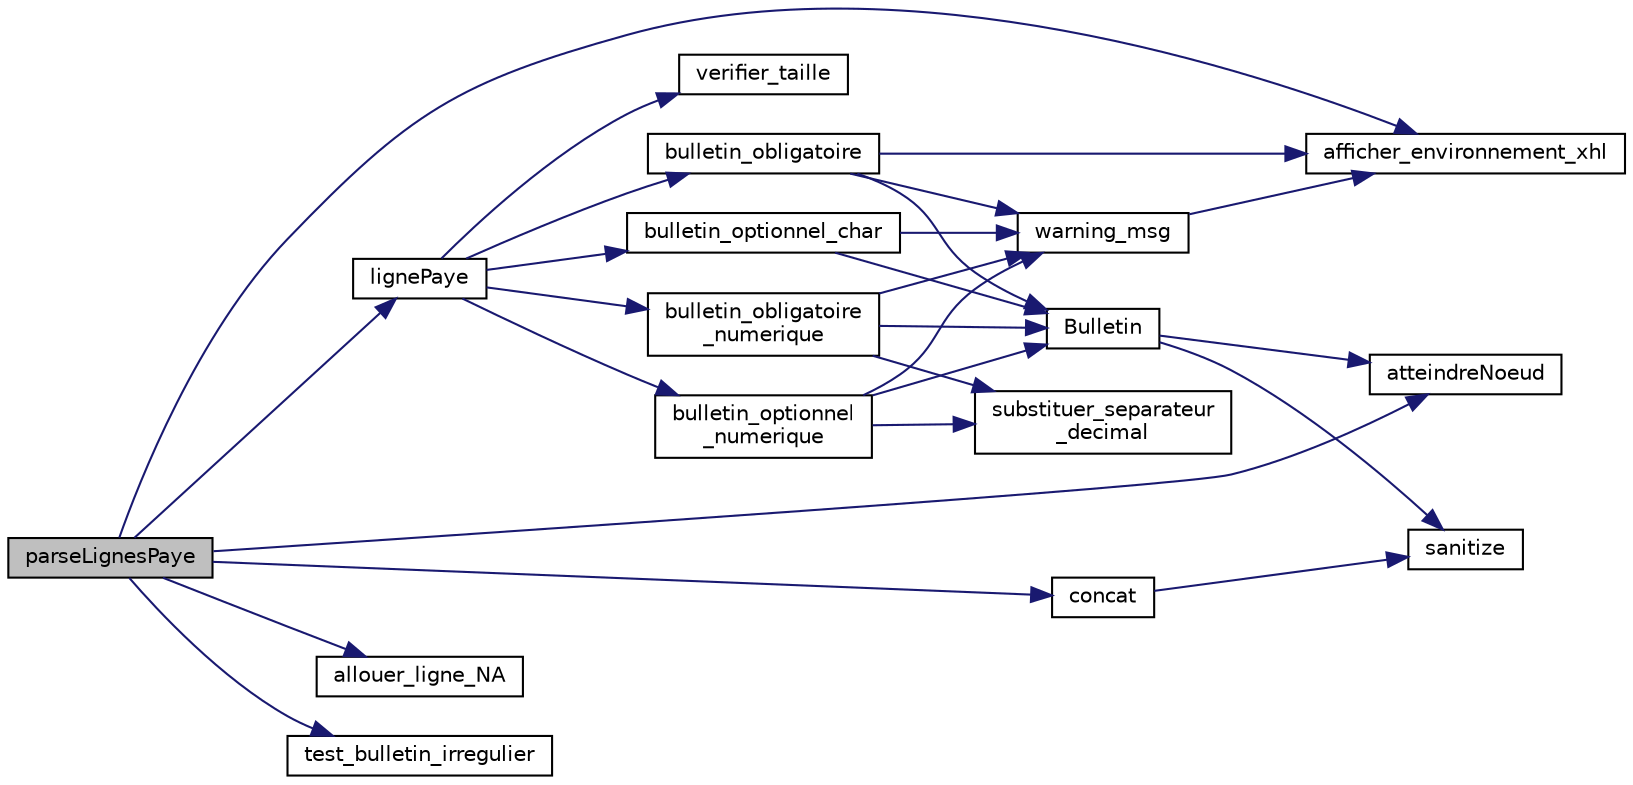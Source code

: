 digraph "parseLignesPaye"
{
 // INTERACTIVE_SVG=YES
  edge [fontname="Helvetica",fontsize="10",labelfontname="Helvetica",labelfontsize="10"];
  node [fontname="Helvetica",fontsize="10",shape=record];
  rankdir="LR";
  Node72 [label="parseLignesPaye",height=0.2,width=0.4,color="black", fillcolor="grey75", style="filled", fontcolor="black"];
  Node72 -> Node73 [color="midnightblue",fontsize="10",style="solid",fontname="Helvetica"];
  Node73 [label="afficher_environnement_xhl",height=0.2,width=0.4,color="black", fillcolor="white", style="filled",URL="$fonctions__auxiliaires_8cpp.html#a595f0eff37a7e74c477ad08221736a0d",tooltip="Fonction d&#39;affichage de des lignes du fichier XML de paye entourant celle où se pose un problème de c..."];
  Node72 -> Node74 [color="midnightblue",fontsize="10",style="solid",fontname="Helvetica"];
  Node74 [label="allouer_ligne_NA",height=0.2,width=0.4,color="black", fillcolor="white", style="filled",URL="$ligne__paye_8cpp.html#a96d1e754fa36a716b5cd2fab2ab93fdc",tooltip="Réalloue un ligne de paye en NA sur les variables propres aux lignes de paye (Code, Libellé, Base,...) "];
  Node72 -> Node75 [color="midnightblue",fontsize="10",style="solid",fontname="Helvetica"];
  Node75 [label="atteindreNoeud",height=0.2,width=0.4,color="black", fillcolor="white", style="filled",URL="$validator_8h.html#a5e23405e20d220ba90a7b2213f7a70fb",tooltip="Permet d&#39;atteindre un noeud donné par son libellé de balise XML à partir d&#39;un pointeur XmlNodePtr de ..."];
  Node72 -> Node76 [color="midnightblue",fontsize="10",style="solid",fontname="Helvetica"];
  Node76 [label="concat",height=0.2,width=0.4,color="black", fillcolor="white", style="filled",URL="$ligne__paye_8cpp.html#a1387e6beec261819622addf319a581c7",tooltip="Concatène la propriété \"V\" du noeud cur passé en premier argument avec la chaîne contenue de la table..."];
  Node76 -> Node77 [color="midnightblue",fontsize="10",style="solid",fontname="Helvetica"];
  Node77 [label="sanitize",height=0.2,width=0.4,color="black", fillcolor="white", style="filled",URL="$ligne__paye_8cpp.html#a6044ec3fae81f42425539be4d999edd4",tooltip="Remplace les occurrences d&#39;un caractère à l&#39;intérieur d&#39;une chaîne xmlChar* par le  caractère &#39;_&#39;..."];
  Node72 -> Node78 [color="midnightblue",fontsize="10",style="solid",fontname="Helvetica"];
  Node78 [label="lignePaye",height=0.2,width=0.4,color="black", fillcolor="white", style="filled",URL="$ligne__paye_8cpp.html#ab0033809d3d04a56bf668e6722da255c",tooltip="Analyse les noeuds fils du noeud. "];
  Node78 -> Node79 [color="midnightblue",fontsize="10",style="solid",fontname="Helvetica"];
  Node79 [label="bulletin_obligatoire",height=0.2,width=0.4,color="black", fillcolor="white", style="filled",URL="$ligne__paye_8cpp.html#a45ce15888cd33c4753e852fce36fb56e",tooltip="Appelle Bulletin et affiche l&#39;interprétation des erreurs. "];
  Node79 -> Node73 [color="midnightblue",fontsize="10",style="solid",fontname="Helvetica"];
  Node79 -> Node80 [color="midnightblue",fontsize="10",style="solid",fontname="Helvetica"];
  Node80 [label="Bulletin",height=0.2,width=0.4,color="black", fillcolor="white", style="filled",URL="$ligne__paye_8cpp.html#a8720dbeccf4eabbc5ffa9d7be551a7a5",tooltip="Atteint le prochain noeud de libellé donné, après un saut éventuel, et le lit. "];
  Node80 -> Node75 [color="midnightblue",fontsize="10",style="solid",fontname="Helvetica"];
  Node80 -> Node77 [color="midnightblue",fontsize="10",style="solid",fontname="Helvetica"];
  Node79 -> Node81 [color="midnightblue",fontsize="10",style="solid",fontname="Helvetica"];
  Node81 [label="warning_msg",height=0.2,width=0.4,color="black", fillcolor="white", style="filled",URL="$ligne__paye_8h.html#af031260c541b3083b610927c3e547b28",tooltip="Affiche un message d&#39;avertissement sur la sortie d&#39;erreur lorsqu&#39;un noeud XML ne peut être atteint..."];
  Node81 -> Node73 [color="midnightblue",fontsize="10",style="solid",fontname="Helvetica"];
  Node78 -> Node82 [color="midnightblue",fontsize="10",style="solid",fontname="Helvetica"];
  Node82 [label="bulletin_obligatoire\l_numerique",height=0.2,width=0.4,color="black", fillcolor="white", style="filled",URL="$ligne__paye_8cpp.html#a8636e0f8d6d7fce58969c36956342c90",tooltip="Appelle Bulletin. "];
  Node82 -> Node80 [color="midnightblue",fontsize="10",style="solid",fontname="Helvetica"];
  Node82 -> Node83 [color="midnightblue",fontsize="10",style="solid",fontname="Helvetica"];
  Node83 [label="substituer_separateur\l_decimal",height=0.2,width=0.4,color="black", fillcolor="white", style="filled",URL="$ligne__paye_8cpp.html#a5342d9b40b92c978ff404415b691e059",tooltip="Substitue le séparateur décimal passé en paramètre au séparateur par défaut (.) "];
  Node82 -> Node81 [color="midnightblue",fontsize="10",style="solid",fontname="Helvetica"];
  Node78 -> Node84 [color="midnightblue",fontsize="10",style="solid",fontname="Helvetica"];
  Node84 [label="bulletin_optionnel_char",height=0.2,width=0.4,color="black", fillcolor="white", style="filled",URL="$ligne__paye_8cpp.html#a4a91586d82e91ad3e3c02355b57c9e09",tooltip="Appelle Bulletin. "];
  Node84 -> Node80 [color="midnightblue",fontsize="10",style="solid",fontname="Helvetica"];
  Node84 -> Node81 [color="midnightblue",fontsize="10",style="solid",fontname="Helvetica"];
  Node78 -> Node85 [color="midnightblue",fontsize="10",style="solid",fontname="Helvetica"];
  Node85 [label="bulletin_optionnel\l_numerique",height=0.2,width=0.4,color="black", fillcolor="white", style="filled",URL="$ligne__paye_8cpp.html#a9ddbe10974c6bd265152624a68cd0580",tooltip="Appelle Bulletin. "];
  Node85 -> Node80 [color="midnightblue",fontsize="10",style="solid",fontname="Helvetica"];
  Node85 -> Node83 [color="midnightblue",fontsize="10",style="solid",fontname="Helvetica"];
  Node85 -> Node81 [color="midnightblue",fontsize="10",style="solid",fontname="Helvetica"];
  Node78 -> Node86 [color="midnightblue",fontsize="10",style="solid",fontname="Helvetica"];
  Node86 [label="verifier_taille",height=0.2,width=0.4,color="black", fillcolor="white", style="filled",URL="$ligne__paye_8h.html#a1918a95b8d7eafcb07bcf867242b3514",tooltip="Vérifie que la taille des données de paye en nombre de lignes de paye au décodage effectif des fichie..."];
  Node72 -> Node87 [color="midnightblue",fontsize="10",style="solid",fontname="Helvetica"];
  Node87 [label="test_bulletin_irregulier",height=0.2,width=0.4,color="black", fillcolor="white", style="filled",URL="$ligne__paye_8cpp.html#a6703d71fd67ea3e020d421379d894d87",tooltip="Teste si il y a un montant brut ou net payé ou remboursé non nul mais pas de ligne de paye détaillant..."];
}
